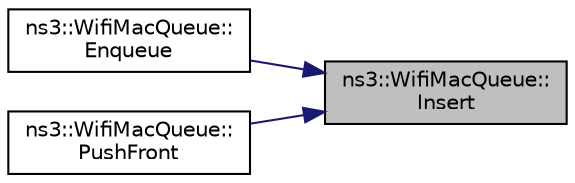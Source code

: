 digraph "ns3::WifiMacQueue::Insert"
{
 // LATEX_PDF_SIZE
  edge [fontname="Helvetica",fontsize="10",labelfontname="Helvetica",labelfontsize="10"];
  node [fontname="Helvetica",fontsize="10",shape=record];
  rankdir="RL";
  Node1 [label="ns3::WifiMacQueue::\lInsert",height=0.2,width=0.4,color="black", fillcolor="grey75", style="filled", fontcolor="black",tooltip="Enqueue the given Wifi MAC queue item before the given position."];
  Node1 -> Node2 [dir="back",color="midnightblue",fontsize="10",style="solid",fontname="Helvetica"];
  Node2 [label="ns3::WifiMacQueue::\lEnqueue",height=0.2,width=0.4,color="black", fillcolor="white", style="filled",URL="$classns3_1_1_wifi_mac_queue.html#a6b038d486e33d1bd79dc19bf6648e240",tooltip="Enqueue the given Wifi MAC queue item at the end of the queue."];
  Node1 -> Node3 [dir="back",color="midnightblue",fontsize="10",style="solid",fontname="Helvetica"];
  Node3 [label="ns3::WifiMacQueue::\lPushFront",height=0.2,width=0.4,color="black", fillcolor="white", style="filled",URL="$classns3_1_1_wifi_mac_queue.html#a1b092fe9093b778a6f293b63dcd27ade",tooltip="Enqueue the given Wifi MAC queue item at the front of the queue."];
}

